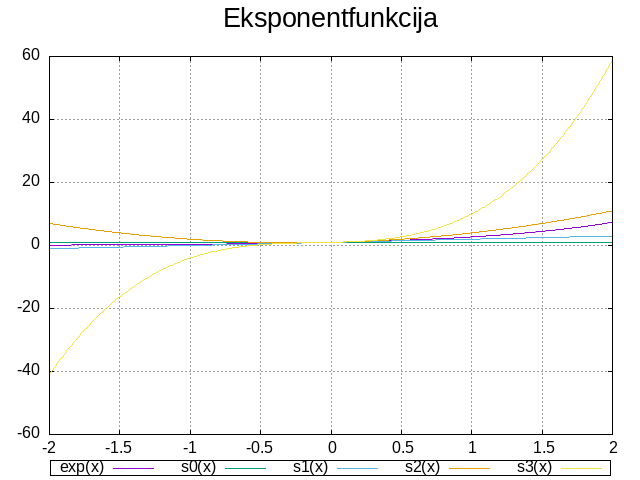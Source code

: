 
set term png
set output "graph.png"

set key bmargin center horizontal Right noreverse enhanced autotitle box lt black linewidth 1.000 dashtype solid
set samples 400, 400
set grid
set title "Eksponentfunkcija" 
set title  font ",20" textcolor lt -1 norotate

s0(x) = 1
s1(x) = s0(x) + x
s2(x) = s1(x) + x**2 / 1*2
s3(x) = s2(x) + x**3 / 1*2*3
plot [-2:2] exp(x), s0(x), s1(x), s2(x), s3(x)

